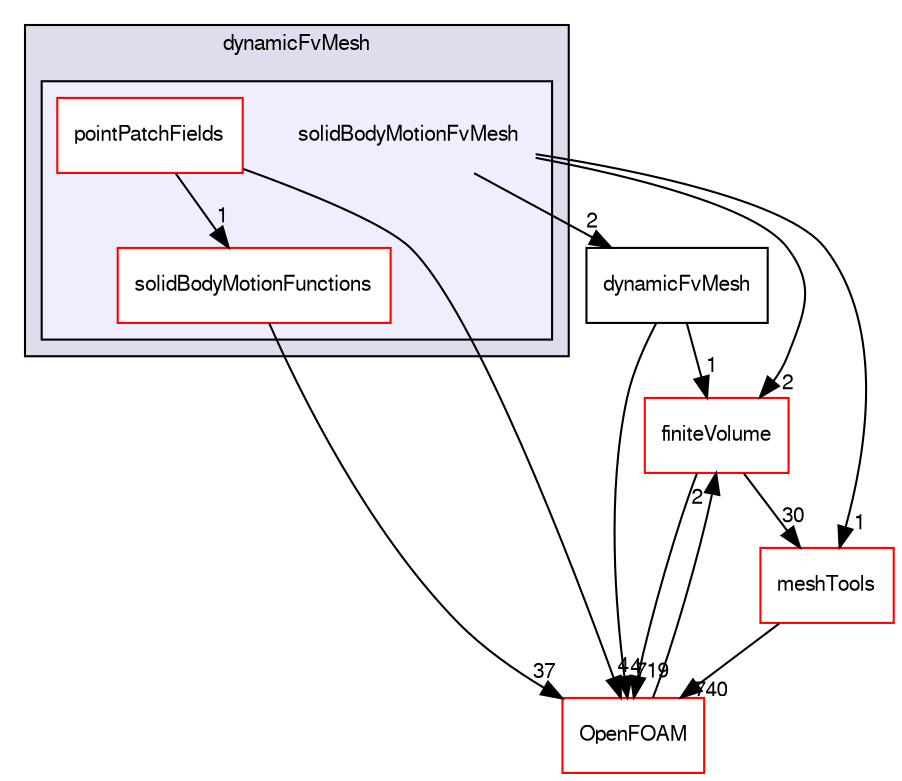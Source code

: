 digraph "src/dynamicFvMesh/solidBodyMotionFvMesh" {
  bgcolor=transparent;
  compound=true
  node [ fontsize="10", fontname="FreeSans"];
  edge [ labelfontsize="10", labelfontname="FreeSans"];
  subgraph clusterdir_7045e8b584c9485727394e576736d39b {
    graph [ bgcolor="#ddddee", pencolor="black", label="dynamicFvMesh" fontname="FreeSans", fontsize="10", URL="dir_7045e8b584c9485727394e576736d39b.html"]
  subgraph clusterdir_c66c19a279e502a1da3f334b3d68e252 {
    graph [ bgcolor="#eeeeff", pencolor="black", label="" URL="dir_c66c19a279e502a1da3f334b3d68e252.html"];
    dir_c66c19a279e502a1da3f334b3d68e252 [shape=plaintext label="solidBodyMotionFvMesh"];
    dir_dbe8d60fa53df9661f3e5c62af55ed9d [shape=box label="pointPatchFields" color="red" fillcolor="white" style="filled" URL="dir_dbe8d60fa53df9661f3e5c62af55ed9d.html"];
    dir_00414e1b674a3b367b4ee7d8595bfb40 [shape=box label="solidBodyMotionFunctions" color="red" fillcolor="white" style="filled" URL="dir_00414e1b674a3b367b4ee7d8595bfb40.html"];
  }
  }
  dir_9bd15774b555cf7259a6fa18f99fe99b [shape=box label="finiteVolume" color="red" URL="dir_9bd15774b555cf7259a6fa18f99fe99b.html"];
  dir_ae30ad0bef50cf391b24c614251bb9fd [shape=box label="meshTools" color="red" URL="dir_ae30ad0bef50cf391b24c614251bb9fd.html"];
  dir_c5473ff19b20e6ec4dfe5c310b3778a8 [shape=box label="OpenFOAM" color="red" URL="dir_c5473ff19b20e6ec4dfe5c310b3778a8.html"];
  dir_facaccb758646efcf999676c3b1260b0 [shape=box label="dynamicFvMesh" URL="dir_facaccb758646efcf999676c3b1260b0.html"];
  dir_9bd15774b555cf7259a6fa18f99fe99b->dir_ae30ad0bef50cf391b24c614251bb9fd [headlabel="30", labeldistance=1.5 headhref="dir_000727_001560.html"];
  dir_9bd15774b555cf7259a6fa18f99fe99b->dir_c5473ff19b20e6ec4dfe5c310b3778a8 [headlabel="719", labeldistance=1.5 headhref="dir_000727_001706.html"];
  dir_c66c19a279e502a1da3f334b3d68e252->dir_9bd15774b555cf7259a6fa18f99fe99b [headlabel="2", labeldistance=1.5 headhref="dir_000620_000727.html"];
  dir_c66c19a279e502a1da3f334b3d68e252->dir_ae30ad0bef50cf391b24c614251bb9fd [headlabel="1", labeldistance=1.5 headhref="dir_000620_001560.html"];
  dir_c66c19a279e502a1da3f334b3d68e252->dir_facaccb758646efcf999676c3b1260b0 [headlabel="2", labeldistance=1.5 headhref="dir_000620_000615.html"];
  dir_ae30ad0bef50cf391b24c614251bb9fd->dir_c5473ff19b20e6ec4dfe5c310b3778a8 [headlabel="740", labeldistance=1.5 headhref="dir_001560_001706.html"];
  dir_00414e1b674a3b367b4ee7d8595bfb40->dir_c5473ff19b20e6ec4dfe5c310b3778a8 [headlabel="37", labeldistance=1.5 headhref="dir_000624_001706.html"];
  dir_c5473ff19b20e6ec4dfe5c310b3778a8->dir_9bd15774b555cf7259a6fa18f99fe99b [headlabel="2", labeldistance=1.5 headhref="dir_001706_000727.html"];
  dir_facaccb758646efcf999676c3b1260b0->dir_9bd15774b555cf7259a6fa18f99fe99b [headlabel="1", labeldistance=1.5 headhref="dir_000615_000727.html"];
  dir_facaccb758646efcf999676c3b1260b0->dir_c5473ff19b20e6ec4dfe5c310b3778a8 [headlabel="4", labeldistance=1.5 headhref="dir_000615_001706.html"];
  dir_dbe8d60fa53df9661f3e5c62af55ed9d->dir_00414e1b674a3b367b4ee7d8595bfb40 [headlabel="1", labeldistance=1.5 headhref="dir_000621_000624.html"];
  dir_dbe8d60fa53df9661f3e5c62af55ed9d->dir_c5473ff19b20e6ec4dfe5c310b3778a8 [headlabel="4", labeldistance=1.5 headhref="dir_000621_001706.html"];
}
